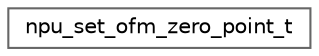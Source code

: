 digraph "Graphical Class Hierarchy"
{
 // LATEX_PDF_SIZE
  bgcolor="transparent";
  edge [fontname=Helvetica,fontsize=10,labelfontname=Helvetica,labelfontsize=10];
  node [fontname=Helvetica,fontsize=10,shape=box,height=0.2,width=0.4];
  rankdir="LR";
  Node0 [id="Node000000",label="npu_set_ofm_zero_point_t",height=0.2,width=0.4,color="grey40", fillcolor="white", style="filled",URL="$structnpu__set__ofm__zero__point__t.html",tooltip=" "];
}
